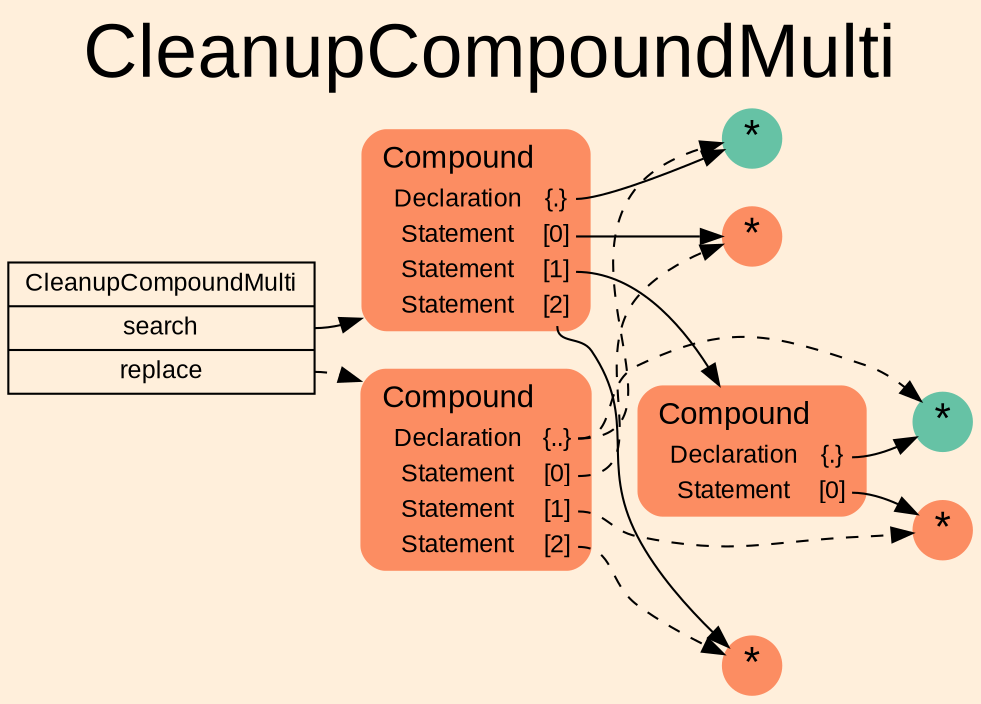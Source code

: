 digraph "CleanupCompoundMulti" {
label = "CleanupCompoundMulti"
labelloc = t
fontsize = "36"
graph [
    rankdir = "LR"
    ranksep = 0.3
    bgcolor = antiquewhite1
    color = black
    fontcolor = black
    fontname = "Arial"
];
node [
    fontname = "Arial"
];
edge [
    fontname = "Arial"
];

// -------------------- transformation figure --------------------
// -------- block CR#P55-0 ----------
"CR#P55-0" [
    shape = "record"
    fillcolor = antiquewhite1
    label = "<fixed> CleanupCompoundMulti | <port0> search | <port1> replace"
    style = "filled"
    fontsize = "12"
    color = black
    fontcolor = black
];

"CR#P55-0":port0 -> "#B-2-945" [
    color = black
    fontcolor = black
];

"CR#P55-0":port1 -> "#B-2-946" [
    style="dashed"
    color = black
    fontcolor = black
];

// -------- block #B-2-945 ----------
"#B-2-945" [
    shape = "plaintext"
    fillcolor = "/set28/2"
    label = <<TABLE BORDER="0" CELLBORDER="0" CELLSPACING="0">
     <TR><TD><FONT POINT-SIZE="15.0">Compound</FONT></TD><TD></TD></TR>
     <TR><TD>Declaration</TD><TD PORT="port0">{.}</TD></TR>
     <TR><TD>Statement</TD><TD PORT="port1">[0]</TD></TR>
     <TR><TD>Statement</TD><TD PORT="port2">[1]</TD></TR>
     <TR><TD>Statement</TD><TD PORT="port3">[2]</TD></TR>
    </TABLE>>
    style = "rounded,filled"
    fontsize = "12"
];

"#B-2-945":port0 -> "#B-2-951" [
    color = black
    fontcolor = black
];

"#B-2-945":port1 -> "#B-2-947" [
    color = black
    fontcolor = black
];

"#B-2-945":port2 -> "#B-2-944" [
    color = black
    fontcolor = black
];

"#B-2-945":port3 -> "#B-2-948" [
    color = black
    fontcolor = black
];

// -------- block #B-2-951 ----------
"#B-2-951" [
    shape = "circle"
    fillcolor = "/set28/1"
    label = <*>
    style = "filled"
    fontsize = "20"
    penwidth = 0.0
    fixedsize = true
    width = 0.4
    height = 0.4
];

// -------- block #B-2-947 ----------
"#B-2-947" [
    shape = "circle"
    fillcolor = "/set28/2"
    label = <*>
    style = "filled"
    fontsize = "20"
    penwidth = 0.0
    fixedsize = true
    width = 0.4
    height = 0.4
];

// -------- block #B-2-944 ----------
"#B-2-944" [
    shape = "plaintext"
    fillcolor = "/set28/2"
    label = <<TABLE BORDER="0" CELLBORDER="0" CELLSPACING="0">
     <TR><TD><FONT POINT-SIZE="15.0">Compound</FONT></TD><TD></TD></TR>
     <TR><TD>Declaration</TD><TD PORT="port0">{.}</TD></TR>
     <TR><TD>Statement</TD><TD PORT="port1">[0]</TD></TR>
    </TABLE>>
    style = "rounded,filled"
    fontsize = "12"
];

"#B-2-944":port0 -> "#B-2-950" [
    color = black
    fontcolor = black
];

"#B-2-944":port1 -> "#B-2-949" [
    color = black
    fontcolor = black
];

// -------- block #B-2-950 ----------
"#B-2-950" [
    shape = "circle"
    fillcolor = "/set28/1"
    label = <*>
    style = "filled"
    fontsize = "20"
    penwidth = 0.0
    fixedsize = true
    width = 0.4
    height = 0.4
];

// -------- block #B-2-949 ----------
"#B-2-949" [
    shape = "circle"
    fillcolor = "/set28/2"
    label = <*>
    style = "filled"
    fontsize = "20"
    penwidth = 0.0
    fixedsize = true
    width = 0.4
    height = 0.4
];

// -------- block #B-2-948 ----------
"#B-2-948" [
    shape = "circle"
    fillcolor = "/set28/2"
    label = <*>
    style = "filled"
    fontsize = "20"
    penwidth = 0.0
    fixedsize = true
    width = 0.4
    height = 0.4
];

// -------- block #B-2-946 ----------
"#B-2-946" [
    shape = "plaintext"
    fillcolor = "/set28/2"
    label = <<TABLE BORDER="0" CELLBORDER="0" CELLSPACING="0">
     <TR><TD><FONT POINT-SIZE="15.0">Compound</FONT></TD><TD></TD></TR>
     <TR><TD>Declaration</TD><TD PORT="port0">{..}</TD></TR>
     <TR><TD>Statement</TD><TD PORT="port1">[0]</TD></TR>
     <TR><TD>Statement</TD><TD PORT="port2">[1]</TD></TR>
     <TR><TD>Statement</TD><TD PORT="port3">[2]</TD></TR>
    </TABLE>>
    style = "rounded,filled"
    fontsize = "12"
];

"#B-2-946":port0 -> "#B-2-950" [
    style="dashed"
    color = black
    fontcolor = black
];

"#B-2-946":port0 -> "#B-2-951" [
    style="dashed"
    color = black
    fontcolor = black
];

"#B-2-946":port1 -> "#B-2-947" [
    style="dashed"
    color = black
    fontcolor = black
];

"#B-2-946":port2 -> "#B-2-949" [
    style="dashed"
    color = black
    fontcolor = black
];

"#B-2-946":port3 -> "#B-2-948" [
    style="dashed"
    color = black
    fontcolor = black
];


}
